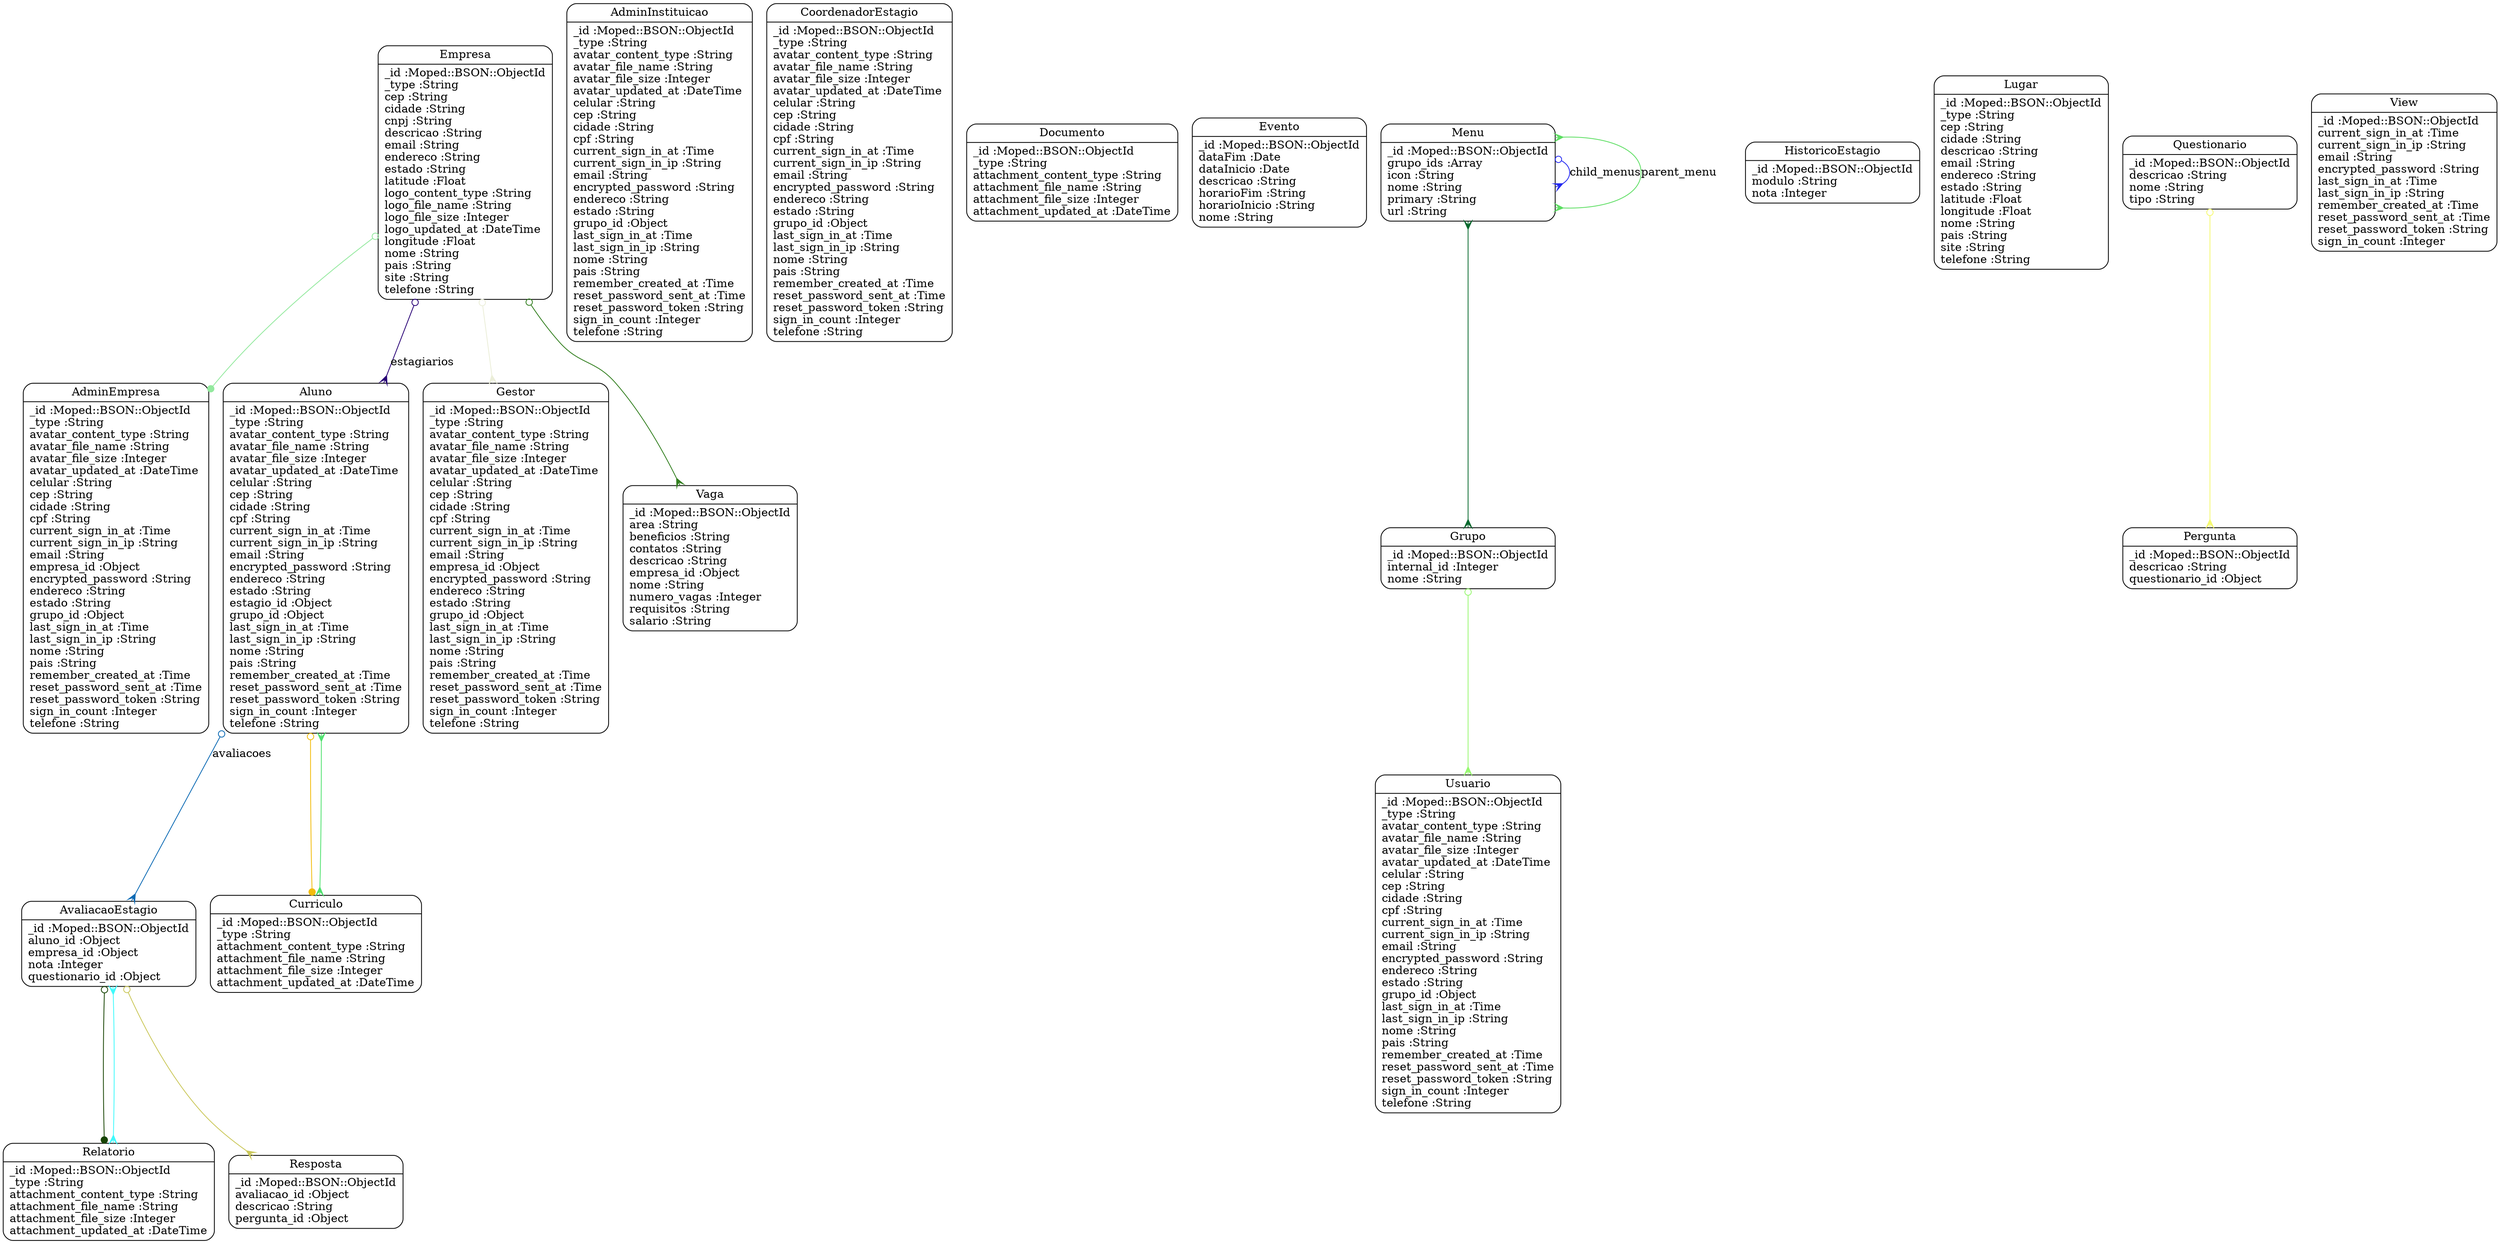 digraph models_diagram {
	graph[overlap=false, splines=true]
	"AdminEmpresa" [shape=Mrecord, label="{AdminEmpresa|_id :Moped::BSON::ObjectId\l_type :String\lavatar_content_type :String\lavatar_file_name :String\lavatar_file_size :Integer\lavatar_updated_at :DateTime\lcelular :String\lcep :String\lcidade :String\lcpf :String\lcurrent_sign_in_at :Time\lcurrent_sign_in_ip :String\lemail :String\lempresa_id :Object\lencrypted_password :String\lendereco :String\lestado :String\lgrupo_id :Object\llast_sign_in_at :Time\llast_sign_in_ip :String\lnome :String\lpais :String\lremember_created_at :Time\lreset_password_sent_at :Time\lreset_password_token :String\lsign_in_count :Integer\ltelefone :String\l}"]
	"AdminInstituicao" [shape=Mrecord, label="{AdminInstituicao|_id :Moped::BSON::ObjectId\l_type :String\lavatar_content_type :String\lavatar_file_name :String\lavatar_file_size :Integer\lavatar_updated_at :DateTime\lcelular :String\lcep :String\lcidade :String\lcpf :String\lcurrent_sign_in_at :Time\lcurrent_sign_in_ip :String\lemail :String\lencrypted_password :String\lendereco :String\lestado :String\lgrupo_id :Object\llast_sign_in_at :Time\llast_sign_in_ip :String\lnome :String\lpais :String\lremember_created_at :Time\lreset_password_sent_at :Time\lreset_password_token :String\lsign_in_count :Integer\ltelefone :String\l}"]
	"Aluno" [shape=Mrecord, label="{Aluno|_id :Moped::BSON::ObjectId\l_type :String\lavatar_content_type :String\lavatar_file_name :String\lavatar_file_size :Integer\lavatar_updated_at :DateTime\lcelular :String\lcep :String\lcidade :String\lcpf :String\lcurrent_sign_in_at :Time\lcurrent_sign_in_ip :String\lemail :String\lencrypted_password :String\lendereco :String\lestado :String\lestagio_id :Object\lgrupo_id :Object\llast_sign_in_at :Time\llast_sign_in_ip :String\lnome :String\lpais :String\lremember_created_at :Time\lreset_password_sent_at :Time\lreset_password_token :String\lsign_in_count :Integer\ltelefone :String\l}"]
	"AvaliacaoEstagio" [shape=Mrecord, label="{AvaliacaoEstagio|_id :Moped::BSON::ObjectId\laluno_id :Object\lempresa_id :Object\lnota :Integer\lquestionario_id :Object\l}"]
	"CoordenadorEstagio" [shape=Mrecord, label="{CoordenadorEstagio|_id :Moped::BSON::ObjectId\l_type :String\lavatar_content_type :String\lavatar_file_name :String\lavatar_file_size :Integer\lavatar_updated_at :DateTime\lcelular :String\lcep :String\lcidade :String\lcpf :String\lcurrent_sign_in_at :Time\lcurrent_sign_in_ip :String\lemail :String\lencrypted_password :String\lendereco :String\lestado :String\lgrupo_id :Object\llast_sign_in_at :Time\llast_sign_in_ip :String\lnome :String\lpais :String\lremember_created_at :Time\lreset_password_sent_at :Time\lreset_password_token :String\lsign_in_count :Integer\ltelefone :String\l}"]
	"Curriculo" [shape=Mrecord, label="{Curriculo|_id :Moped::BSON::ObjectId\l_type :String\lattachment_content_type :String\lattachment_file_name :String\lattachment_file_size :Integer\lattachment_updated_at :DateTime\l}"]
	"Documento" [shape=Mrecord, label="{Documento|_id :Moped::BSON::ObjectId\l_type :String\lattachment_content_type :String\lattachment_file_name :String\lattachment_file_size :Integer\lattachment_updated_at :DateTime\l}"]
	"Empresa" [shape=Mrecord, label="{Empresa|_id :Moped::BSON::ObjectId\l_type :String\lcep :String\lcidade :String\lcnpj :String\ldescricao :String\lemail :String\lendereco :String\lestado :String\llatitude :Float\llogo_content_type :String\llogo_file_name :String\llogo_file_size :Integer\llogo_updated_at :DateTime\llongitude :Float\lnome :String\lpais :String\lsite :String\ltelefone :String\l}"]
	"Evento" [shape=Mrecord, label="{Evento|_id :Moped::BSON::ObjectId\ldataFim :Date\ldataInicio :Date\ldescricao :String\lhorarioFim :String\lhorarioInicio :String\lnome :String\l}"]
	"Gestor" [shape=Mrecord, label="{Gestor|_id :Moped::BSON::ObjectId\l_type :String\lavatar_content_type :String\lavatar_file_name :String\lavatar_file_size :Integer\lavatar_updated_at :DateTime\lcelular :String\lcep :String\lcidade :String\lcpf :String\lcurrent_sign_in_at :Time\lcurrent_sign_in_ip :String\lemail :String\lempresa_id :Object\lencrypted_password :String\lendereco :String\lestado :String\lgrupo_id :Object\llast_sign_in_at :Time\llast_sign_in_ip :String\lnome :String\lpais :String\lremember_created_at :Time\lreset_password_sent_at :Time\lreset_password_token :String\lsign_in_count :Integer\ltelefone :String\l}"]
	"Grupo" [shape=Mrecord, label="{Grupo|_id :Moped::BSON::ObjectId\linternal_id :Integer\lnome :String\l}"]
	"HistoricoEstagio" [shape=Mrecord, label="{HistoricoEstagio|_id :Moped::BSON::ObjectId\lmodulo :String\lnota :Integer\l}"]
	"Lugar" [shape=Mrecord, label="{Lugar|_id :Moped::BSON::ObjectId\l_type :String\lcep :String\lcidade :String\ldescricao :String\lemail :String\lendereco :String\lestado :String\llatitude :Float\llongitude :Float\lnome :String\lpais :String\lsite :String\ltelefone :String\l}"]
	"Menu" [shape=Mrecord, label="{Menu|_id :Moped::BSON::ObjectId\lgrupo_ids :Array\licon :String\lnome :String\lprimary :String\lurl :String\l}"]
	"Pergunta" [shape=Mrecord, label="{Pergunta|_id :Moped::BSON::ObjectId\ldescricao :String\lquestionario_id :Object\l}"]
	"Questionario" [shape=Mrecord, label="{Questionario|_id :Moped::BSON::ObjectId\ldescricao :String\lnome :String\ltipo :String\l}"]
	"Relatorio" [shape=Mrecord, label="{Relatorio|_id :Moped::BSON::ObjectId\l_type :String\lattachment_content_type :String\lattachment_file_name :String\lattachment_file_size :Integer\lattachment_updated_at :DateTime\l}"]
	"Resposta" [shape=Mrecord, label="{Resposta|_id :Moped::BSON::ObjectId\lavaliacao_id :Object\ldescricao :String\lpergunta_id :Object\l}"]
	"Usuario" [shape=Mrecord, label="{Usuario|_id :Moped::BSON::ObjectId\l_type :String\lavatar_content_type :String\lavatar_file_name :String\lavatar_file_size :Integer\lavatar_updated_at :DateTime\lcelular :String\lcep :String\lcidade :String\lcpf :String\lcurrent_sign_in_at :Time\lcurrent_sign_in_ip :String\lemail :String\lencrypted_password :String\lendereco :String\lestado :String\lgrupo_id :Object\llast_sign_in_at :Time\llast_sign_in_ip :String\lnome :String\lpais :String\lremember_created_at :Time\lreset_password_sent_at :Time\lreset_password_token :String\lsign_in_count :Integer\ltelefone :String\l}"]
	"Vaga" [shape=Mrecord, label="{Vaga|_id :Moped::BSON::ObjectId\larea :String\lbeneficios :String\lcontatos :String\ldescricao :String\lempresa_id :Object\lnome :String\lnumero_vagas :Integer\lrequisitos :String\lsalario :String\l}"]
	"View" [shape=Mrecord, label="{View|_id :Moped::BSON::ObjectId\lcurrent_sign_in_at :Time\lcurrent_sign_in_ip :String\lemail :String\lencrypted_password :String\llast_sign_in_at :Time\llast_sign_in_ip :String\lremember_created_at :Time\lreset_password_sent_at :Time\lreset_password_token :String\lsign_in_count :Integer\l}"]
	"Aluno" -> "Curriculo" [arrowtail=odot, arrowhead=dot, dir=both color="#F2BC0C"]
	"Aluno" -> "AvaliacaoEstagio" [label="avaliacoes", arrowtail=odot, arrowhead=crow, dir=both color="#0C6AB4"]
	"AvaliacaoEstagio" -> "Resposta" [arrowtail=odot, arrowhead=crow, dir=both color="#CAC759"]
	"AvaliacaoEstagio" -> "Relatorio" [arrowtail=odot, arrowhead=dot, dir=both color="#174403"]
	"Curriculo" -> "Aluno" [arrowtail=crow, arrowhead=crow, dir=both color="#4FE16E"]
	"Empresa" -> "AdminEmpresa" [arrowtail=odot, arrowhead=dot, dir=both color="#93E99E"]
	"Empresa" -> "Gestor" [arrowtail=odot, arrowhead=crow, dir=both color="#EBEED9"]
	"Empresa" -> "Vaga" [arrowtail=odot, arrowhead=crow, dir=both color="#317E1E"]
	"Empresa" -> "Aluno" [label="estagiarios", arrowtail=odot, arrowhead=crow, dir=both color="#290376"]
	"Grupo" -> "Usuario" [arrowtail=odot, arrowhead=crow, dir=both color="#97F870"]
	"Menu" -> "Menu" [label="child_menus", arrowtail=odot, arrowhead=crow, dir=both color="#2429F1"]
	"Menu" -> "Menu" [label="parent_menu", arrowtail=crow, arrowhead=crow, dir=both color="#5CDE62"]
	"Menu" -> "Grupo" [arrowtail=crow, arrowhead=crow, dir=both color="#07692E"]
	"Questionario" -> "Pergunta" [arrowtail=odot, arrowhead=crow, dir=both color="#F5F970"]
	"Relatorio" -> "AvaliacaoEstagio" [arrowtail=crow, arrowhead=crow, dir=both color="#40FAFC"]
}
